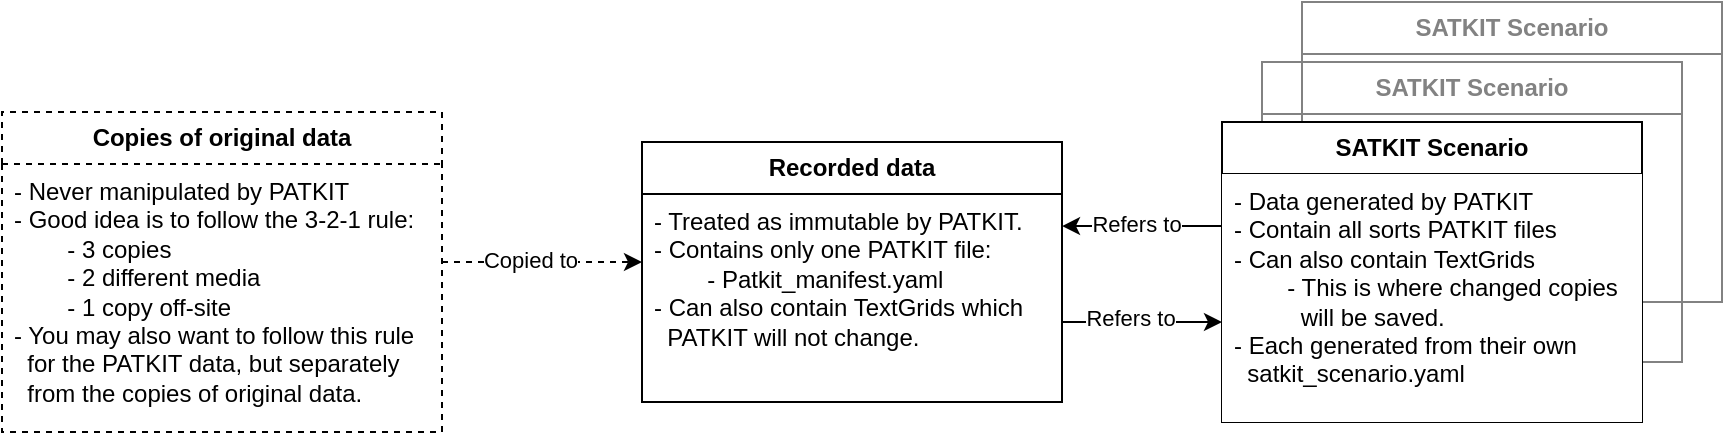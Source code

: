 <mxfile version="26.0.16">
  <diagram name="Page-1" id="gr8mzfqvKAO1tlBIOGvY">
    <mxGraphModel dx="1017" dy="760" grid="1" gridSize="10" guides="1" tooltips="1" connect="1" arrows="1" fold="1" page="1" pageScale="1" pageWidth="1169" pageHeight="827" math="0" shadow="0">
      <root>
        <mxCell id="0" />
        <mxCell id="1" parent="0" />
        <mxCell id="oyUO188eo5SSlazpLvbr-2" value="&lt;b&gt;Copies of original data&lt;/b&gt;" style="swimlane;fontStyle=0;childLayout=stackLayout;horizontal=1;startSize=26;fillColor=none;horizontalStack=0;resizeParent=1;resizeParentMax=0;resizeLast=0;collapsible=1;marginBottom=0;whiteSpace=wrap;html=1;dashed=1;" parent="1" vertex="1">
          <mxGeometry x="80" y="65" width="220" height="160" as="geometry" />
        </mxCell>
        <mxCell id="oyUO188eo5SSlazpLvbr-4" value="- Never manipulated by PATKIT&lt;div&gt;- Good idea is to follow the 3-2-1 rule:&lt;/div&gt;&lt;div&gt;&lt;span style=&quot;white-space: pre;&quot;&gt;&#x9;&lt;/span&gt;- 3 copies&lt;br&gt;&lt;/div&gt;&lt;div&gt;&lt;span style=&quot;white-space: pre;&quot;&gt;&#x9;&lt;/span&gt;- 2 different media&lt;br&gt;&lt;/div&gt;&lt;div&gt;&lt;span style=&quot;white-space: pre;&quot;&gt;&#x9;&lt;/span&gt;- 1 copy off-site&lt;br&gt;&lt;/div&gt;&lt;div&gt;- You may also want to follow this rule&amp;nbsp; &amp;nbsp; for&amp;nbsp;&lt;span style=&quot;background-color: transparent; color: light-dark(rgb(0, 0, 0), rgb(255, 255, 255));&quot;&gt;the PATKIT data, but separately&amp;nbsp; &amp;nbsp; &amp;nbsp; &amp;nbsp; from&amp;nbsp;&lt;/span&gt;&lt;span style=&quot;background-color: transparent; color: light-dark(rgb(0, 0, 0), rgb(255, 255, 255));&quot;&gt;the copies of original data.&lt;/span&gt;&lt;/div&gt;" style="text;strokeColor=none;fillColor=none;align=left;verticalAlign=top;spacingLeft=4;spacingRight=4;overflow=hidden;rotatable=0;points=[[0,0.5],[1,0.5]];portConstraint=eastwest;whiteSpace=wrap;html=1;dashed=1;" parent="oyUO188eo5SSlazpLvbr-2" vertex="1">
          <mxGeometry y="26" width="220" height="134" as="geometry" />
        </mxCell>
        <mxCell id="oyUO188eo5SSlazpLvbr-6" value="&lt;b&gt;Recorded data&lt;/b&gt;" style="swimlane;fontStyle=0;childLayout=stackLayout;horizontal=1;startSize=26;fillColor=none;horizontalStack=0;resizeParent=1;resizeParentMax=0;resizeLast=0;collapsible=1;marginBottom=0;whiteSpace=wrap;html=1;" parent="1" vertex="1">
          <mxGeometry x="400" y="80" width="210" height="130" as="geometry" />
        </mxCell>
        <mxCell id="oyUO188eo5SSlazpLvbr-7" value="&lt;div&gt;- Treated as immutable by PATKIT.&lt;/div&gt;&lt;div&gt;- Contains only one PATKIT file:&lt;span style=&quot;background-color: transparent; color: light-dark(rgb(0, 0, 0), rgb(255, 255, 255));&quot;&gt;&amp;nbsp;&lt;/span&gt;&lt;/div&gt;&lt;div&gt;&lt;span style=&quot;white-space: pre;&quot;&gt;&#x9;&lt;/span&gt;- Patkit_manifest.yaml&lt;br&gt;&lt;/div&gt;&lt;div&gt;- Can also contain TextGrids which&amp;nbsp;&lt;/div&gt;&lt;div&gt;&amp;nbsp; PATKIT will not change.&lt;/div&gt;" style="text;strokeColor=none;fillColor=none;align=left;verticalAlign=top;spacingLeft=4;spacingRight=4;overflow=hidden;rotatable=0;points=[[0,0.5],[1,0.5]];portConstraint=eastwest;whiteSpace=wrap;html=1;" parent="oyUO188eo5SSlazpLvbr-6" vertex="1">
          <mxGeometry y="26" width="210" height="104" as="geometry" />
        </mxCell>
        <mxCell id="oyUO188eo5SSlazpLvbr-11" value="" style="endArrow=classic;html=1;rounded=0;exitX=1;exitY=0.5;exitDx=0;exitDy=0;entryX=0;entryY=0.5;entryDx=0;entryDy=0;dashed=1;" parent="1" edge="1">
          <mxGeometry width="50" height="50" relative="1" as="geometry">
            <mxPoint x="300" y="140" as="sourcePoint" />
            <mxPoint x="400" y="140" as="targetPoint" />
          </mxGeometry>
        </mxCell>
        <mxCell id="oyUO188eo5SSlazpLvbr-12" value="Copied to" style="edgeLabel;html=1;align=center;verticalAlign=middle;resizable=0;points=[];" parent="oyUO188eo5SSlazpLvbr-11" vertex="1" connectable="0">
          <mxGeometry x="-0.116" y="1" relative="1" as="geometry">
            <mxPoint as="offset" />
          </mxGeometry>
        </mxCell>
        <mxCell id="oyUO188eo5SSlazpLvbr-13" value="" style="endArrow=classic;html=1;rounded=0;exitX=1;exitY=0.5;exitDx=0;exitDy=0;entryX=0;entryY=0.5;entryDx=0;entryDy=0;" parent="1" edge="1">
          <mxGeometry width="50" height="50" relative="1" as="geometry">
            <mxPoint x="610" y="170" as="sourcePoint" />
            <mxPoint x="690" y="170" as="targetPoint" />
          </mxGeometry>
        </mxCell>
        <mxCell id="20bblAZPWtE0MzBsQ15i-2" value="Refers to" style="edgeLabel;html=1;align=center;verticalAlign=middle;resizable=0;points=[];" vertex="1" connectable="0" parent="oyUO188eo5SSlazpLvbr-13">
          <mxGeometry x="-0.15" y="2" relative="1" as="geometry">
            <mxPoint as="offset" />
          </mxGeometry>
        </mxCell>
        <mxCell id="oyUO188eo5SSlazpLvbr-18" value="" style="endArrow=classic;html=1;rounded=0;exitX=0.005;exitY=0.21;exitDx=0;exitDy=0;exitPerimeter=0;entryX=1;entryY=0.154;entryDx=0;entryDy=0;entryPerimeter=0;" parent="1" source="oyUO188eo5SSlazpLvbr-9" target="oyUO188eo5SSlazpLvbr-7" edge="1">
          <mxGeometry width="50" height="50" relative="1" as="geometry">
            <mxPoint x="620" y="330" as="sourcePoint" />
            <mxPoint x="630" y="110" as="targetPoint" />
          </mxGeometry>
        </mxCell>
        <mxCell id="20bblAZPWtE0MzBsQ15i-1" value="Refers to" style="edgeLabel;html=1;align=center;verticalAlign=middle;resizable=0;points=[];" vertex="1" connectable="0" parent="oyUO188eo5SSlazpLvbr-18">
          <mxGeometry x="0.087" y="-1" relative="1" as="geometry">
            <mxPoint as="offset" />
          </mxGeometry>
        </mxCell>
        <mxCell id="oyUO188eo5SSlazpLvbr-19" value="&lt;b&gt;SATKIT Scenario&lt;/b&gt;" style="swimlane;fontStyle=0;childLayout=stackLayout;horizontal=1;startSize=26;fillColor=none;horizontalStack=0;resizeParent=1;resizeParentMax=0;resizeLast=0;collapsible=1;marginBottom=0;whiteSpace=wrap;html=1;strokeColor=#828282;fontColor=#828282;" parent="1" vertex="1">
          <mxGeometry x="710" y="40" width="210" height="150" as="geometry" />
        </mxCell>
        <mxCell id="oyUO188eo5SSlazpLvbr-21" value="&lt;b&gt;SATKIT Scenario&lt;/b&gt;" style="swimlane;fontStyle=0;childLayout=stackLayout;horizontal=1;startSize=26;fillColor=none;horizontalStack=0;resizeParent=1;resizeParentMax=0;resizeLast=0;collapsible=1;marginBottom=0;whiteSpace=wrap;html=1;strokeColor=#828282;fontColor=#828282;" parent="1" vertex="1">
          <mxGeometry x="730" y="10" width="210" height="150" as="geometry" />
        </mxCell>
        <mxCell id="oyUO188eo5SSlazpLvbr-8" value="&lt;b&gt;SATKIT Scenario&lt;/b&gt;" style="swimlane;fontStyle=0;childLayout=stackLayout;horizontal=1;startSize=26;fillColor=default;horizontalStack=0;resizeParent=1;resizeParentMax=0;resizeLast=0;collapsible=1;marginBottom=0;whiteSpace=wrap;html=1;" parent="1" vertex="1">
          <mxGeometry x="690" y="70" width="210" height="150" as="geometry" />
        </mxCell>
        <mxCell id="oyUO188eo5SSlazpLvbr-9" value="&lt;div&gt;- Data generated by PATKIT&lt;/div&gt;&lt;div&gt;- Contain all sorts PATKIT files&lt;/div&gt;&lt;div&gt;- Can also contain TextGrids&amp;nbsp;&lt;/div&gt;&lt;div&gt;&lt;span style=&quot;white-space: pre;&quot;&gt;&#x9;&lt;/span&gt;- This is where changed copies &lt;span style=&quot;white-space: pre;&quot;&gt;&#x9;&lt;/span&gt;&amp;nbsp; will be saved.&lt;br&gt;&lt;/div&gt;&lt;div&gt;- Each generated from their own&lt;/div&gt;&lt;div&gt;&amp;nbsp; satkit_scenario.yaml&lt;/div&gt;" style="text;strokeColor=none;fillColor=default;align=left;verticalAlign=top;spacingLeft=4;spacingRight=4;overflow=hidden;rotatable=0;points=[[0,0.5],[1,0.5]];portConstraint=eastwest;whiteSpace=wrap;html=1;" parent="oyUO188eo5SSlazpLvbr-8" vertex="1">
          <mxGeometry y="26" width="210" height="124" as="geometry" />
        </mxCell>
      </root>
    </mxGraphModel>
  </diagram>
</mxfile>
